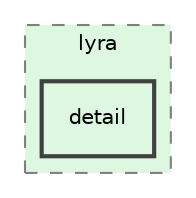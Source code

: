 digraph "Lyra/include/lyra/detail"
{
 // INTERACTIVE_SVG=YES
 // LATEX_PDF_SIZE
  edge [fontname="Helvetica",fontsize="10",labelfontname="Helvetica",labelfontsize="10"];
  node [fontname="Helvetica",fontsize="10",shape=record];
  compound=true
  subgraph clusterdir_a755797409ec99181b199c936490f1ea {
    graph [ bgcolor="#def7e1", pencolor="grey50", style="filled,dashed,", label="lyra", fontname="Helvetica", fontsize="10", URL="dir_a755797409ec99181b199c936490f1ea.html"]
  dir_e3b63d6621e6fd69aa74eef63da2d9d3 [shape=box, label="detail", style="filled,bold,", fillcolor="#def7e1", color="grey25", URL="dir_e3b63d6621e6fd69aa74eef63da2d9d3.html"];
  }
}

